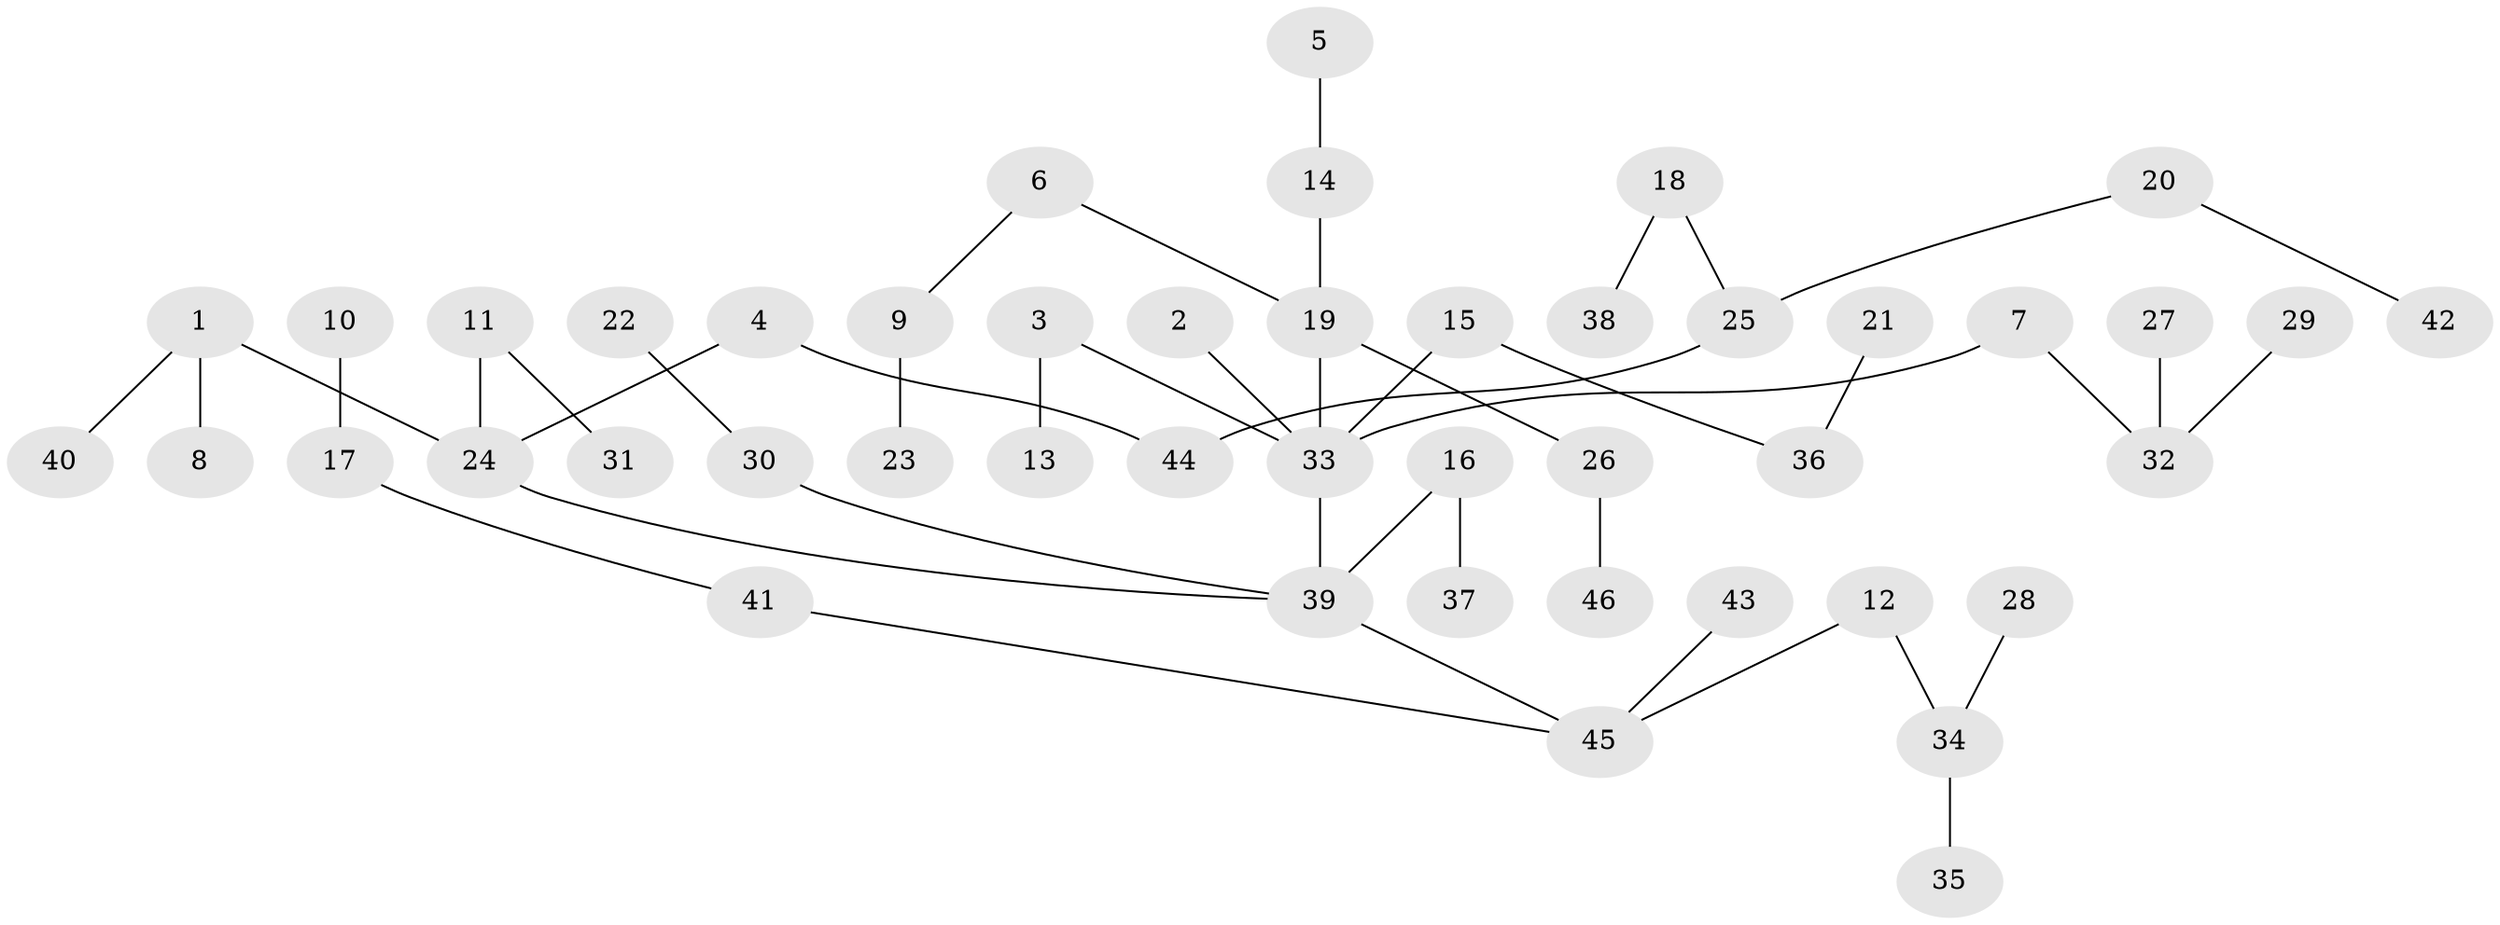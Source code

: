 // original degree distribution, {6: 0.04395604395604396, 8: 0.01098901098901099, 4: 0.06593406593406594, 3: 0.08791208791208792, 2: 0.3076923076923077, 1: 0.4835164835164835}
// Generated by graph-tools (version 1.1) at 2025/02/03/09/25 03:02:20]
// undirected, 46 vertices, 45 edges
graph export_dot {
graph [start="1"]
  node [color=gray90,style=filled];
  1;
  2;
  3;
  4;
  5;
  6;
  7;
  8;
  9;
  10;
  11;
  12;
  13;
  14;
  15;
  16;
  17;
  18;
  19;
  20;
  21;
  22;
  23;
  24;
  25;
  26;
  27;
  28;
  29;
  30;
  31;
  32;
  33;
  34;
  35;
  36;
  37;
  38;
  39;
  40;
  41;
  42;
  43;
  44;
  45;
  46;
  1 -- 8 [weight=1.0];
  1 -- 24 [weight=1.0];
  1 -- 40 [weight=1.0];
  2 -- 33 [weight=1.0];
  3 -- 13 [weight=1.0];
  3 -- 33 [weight=1.0];
  4 -- 24 [weight=1.0];
  4 -- 44 [weight=1.0];
  5 -- 14 [weight=1.0];
  6 -- 9 [weight=1.0];
  6 -- 19 [weight=1.0];
  7 -- 32 [weight=1.0];
  7 -- 33 [weight=1.0];
  9 -- 23 [weight=1.0];
  10 -- 17 [weight=1.0];
  11 -- 24 [weight=1.0];
  11 -- 31 [weight=1.0];
  12 -- 34 [weight=1.0];
  12 -- 45 [weight=1.0];
  14 -- 19 [weight=1.0];
  15 -- 33 [weight=1.0];
  15 -- 36 [weight=1.0];
  16 -- 37 [weight=1.0];
  16 -- 39 [weight=1.0];
  17 -- 41 [weight=1.0];
  18 -- 25 [weight=1.0];
  18 -- 38 [weight=1.0];
  19 -- 26 [weight=1.0];
  19 -- 33 [weight=1.0];
  20 -- 25 [weight=1.0];
  20 -- 42 [weight=1.0];
  21 -- 36 [weight=1.0];
  22 -- 30 [weight=1.0];
  24 -- 39 [weight=1.0];
  25 -- 44 [weight=1.0];
  26 -- 46 [weight=1.0];
  27 -- 32 [weight=1.0];
  28 -- 34 [weight=1.0];
  29 -- 32 [weight=1.0];
  30 -- 39 [weight=1.0];
  33 -- 39 [weight=1.0];
  34 -- 35 [weight=1.0];
  39 -- 45 [weight=1.0];
  41 -- 45 [weight=1.0];
  43 -- 45 [weight=1.0];
}
